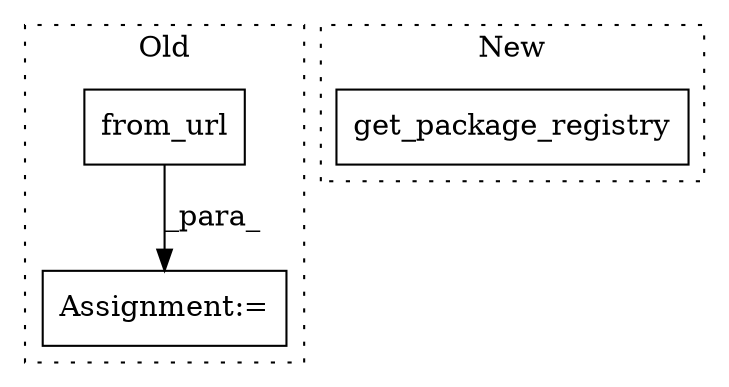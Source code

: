 digraph G {
subgraph cluster0 {
1 [label="from_url" a="32" s="3064,3130" l="9,1" shape="box"];
3 [label="Assignment:=" a="7" s="3051" l="1" shape="box"];
label = "Old";
style="dotted";
}
subgraph cluster1 {
2 [label="get_package_registry" a="32" s="880,909" l="21,1" shape="box"];
label = "New";
style="dotted";
}
1 -> 3 [label="_para_"];
}